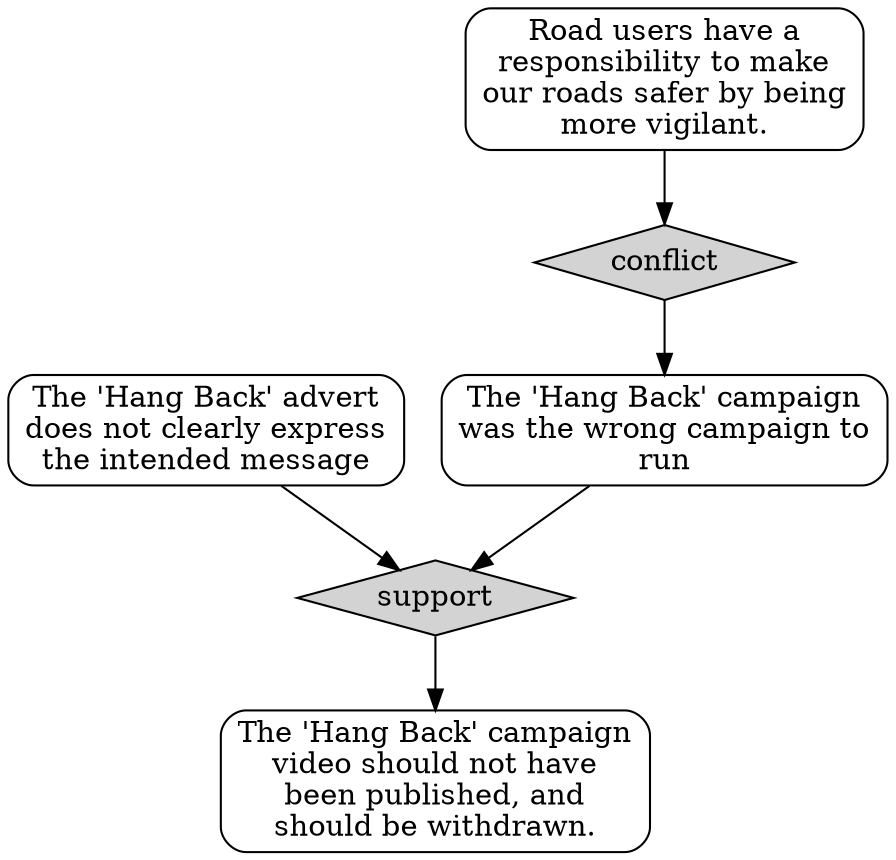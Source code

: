 digraph SADFace {node [style="filled"]"9bfb7cdc-116f-47f5-b85d-ff7c5d329f45" [label="The 'Hang Back' campaign
video should not have
been published, and
should be withdrawn."] [shape=box, style=rounded];
"49a786ce-9066-4230-8e18-42086882a160" [label="support"] [shape=diamond];
"30c9c0ac-ddef-44e7-897d-52ffee97b837" [label="The 'Hang Back' advert
does not clearly express
the intended message"] [shape=box, style=rounded];
"02b4009b-1a12-4d53-ab3a-efabe6c44694" [label="The 'Hang Back' campaign
was the wrong campaign to
run"] [shape=box, style=rounded];
"5760a93a-55e7-447c-a245-7f8d7e7e4434" [label="conflict"] [shape=diamond];
"fbaa9b79-0965-45a1-9fd4-60701c2102cf" [label="Road users have a
responsibility to make
our roads safer by being
more vigilant."] [shape=box, style=rounded];
"49a786ce-9066-4230-8e18-42086882a160" -> "9bfb7cdc-116f-47f5-b85d-ff7c5d329f45";
"30c9c0ac-ddef-44e7-897d-52ffee97b837" -> "49a786ce-9066-4230-8e18-42086882a160";
"02b4009b-1a12-4d53-ab3a-efabe6c44694" -> "49a786ce-9066-4230-8e18-42086882a160";
"5760a93a-55e7-447c-a245-7f8d7e7e4434" -> "02b4009b-1a12-4d53-ab3a-efabe6c44694";
"fbaa9b79-0965-45a1-9fd4-60701c2102cf" -> "5760a93a-55e7-447c-a245-7f8d7e7e4434";
}